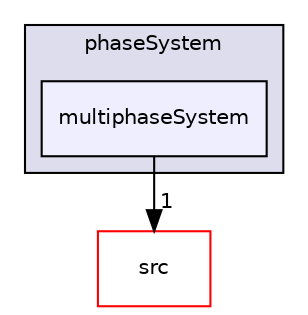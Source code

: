 digraph "applications/solvers/multiphase/icoReactingMultiphaseInterFoam/phasesSystem/phaseSystem/multiphaseSystem" {
  bgcolor=transparent;
  compound=true
  node [ fontsize="10", fontname="Helvetica"];
  edge [ labelfontsize="10", labelfontname="Helvetica"];
  subgraph clusterdir_9128a46ae746a77f7833b8f8744d0a3e {
    graph [ bgcolor="#ddddee", pencolor="black", label="phaseSystem" fontname="Helvetica", fontsize="10", URL="dir_9128a46ae746a77f7833b8f8744d0a3e.html"]
  dir_da2859fc6ac8da3fc3522268779fb7f7 [shape=box, label="multiphaseSystem", style="filled", fillcolor="#eeeeff", pencolor="black", URL="dir_da2859fc6ac8da3fc3522268779fb7f7.html"];
  }
  dir_68267d1309a1af8e8297ef4c3efbcdba [shape=box label="src" color="red" URL="dir_68267d1309a1af8e8297ef4c3efbcdba.html"];
  dir_da2859fc6ac8da3fc3522268779fb7f7->dir_68267d1309a1af8e8297ef4c3efbcdba [headlabel="1", labeldistance=1.5 headhref="dir_000206_000499.html"];
}
